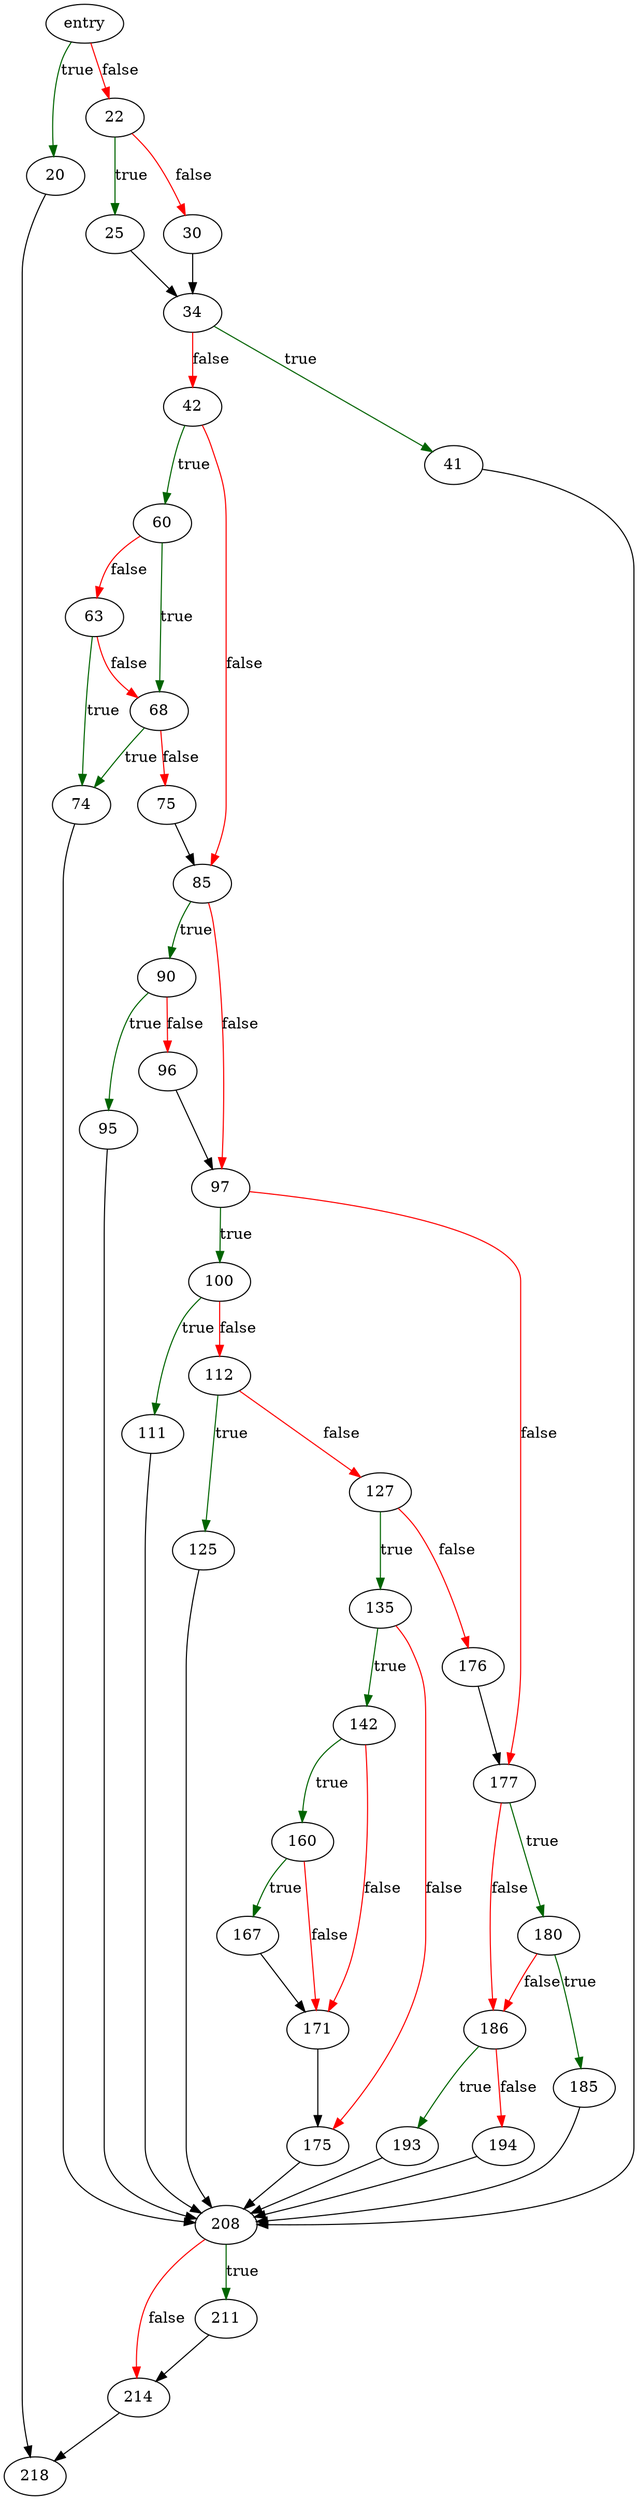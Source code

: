 digraph "freePage2" {
	// Node definitions.
	3 [label=entry];
	20;
	22;
	25;
	30;
	34;
	41;
	42;
	60;
	63;
	68;
	74;
	75;
	85;
	90;
	95;
	96;
	97;
	100;
	111;
	112;
	125;
	127;
	135;
	142;
	160;
	167;
	171;
	175;
	176;
	177;
	180;
	185;
	186;
	193;
	194;
	208;
	211;
	214;
	218;

	// Edge definitions.
	3 -> 20 [
		color=darkgreen
		label=true
	];
	3 -> 22 [
		color=red
		label=false
	];
	20 -> 218;
	22 -> 25 [
		color=darkgreen
		label=true
	];
	22 -> 30 [
		color=red
		label=false
	];
	25 -> 34;
	30 -> 34;
	34 -> 41 [
		color=darkgreen
		label=true
	];
	34 -> 42 [
		color=red
		label=false
	];
	41 -> 208;
	42 -> 60 [
		color=darkgreen
		label=true
	];
	42 -> 85 [
		color=red
		label=false
	];
	60 -> 63 [
		color=red
		label=false
	];
	60 -> 68 [
		color=darkgreen
		label=true
	];
	63 -> 68 [
		color=red
		label=false
	];
	63 -> 74 [
		color=darkgreen
		label=true
	];
	68 -> 74 [
		color=darkgreen
		label=true
	];
	68 -> 75 [
		color=red
		label=false
	];
	74 -> 208;
	75 -> 85;
	85 -> 90 [
		color=darkgreen
		label=true
	];
	85 -> 97 [
		color=red
		label=false
	];
	90 -> 95 [
		color=darkgreen
		label=true
	];
	90 -> 96 [
		color=red
		label=false
	];
	95 -> 208;
	96 -> 97;
	97 -> 100 [
		color=darkgreen
		label=true
	];
	97 -> 177 [
		color=red
		label=false
	];
	100 -> 111 [
		color=darkgreen
		label=true
	];
	100 -> 112 [
		color=red
		label=false
	];
	111 -> 208;
	112 -> 125 [
		color=darkgreen
		label=true
	];
	112 -> 127 [
		color=red
		label=false
	];
	125 -> 208;
	127 -> 135 [
		color=darkgreen
		label=true
	];
	127 -> 176 [
		color=red
		label=false
	];
	135 -> 142 [
		color=darkgreen
		label=true
	];
	135 -> 175 [
		color=red
		label=false
	];
	142 -> 160 [
		color=darkgreen
		label=true
	];
	142 -> 171 [
		color=red
		label=false
	];
	160 -> 167 [
		color=darkgreen
		label=true
	];
	160 -> 171 [
		color=red
		label=false
	];
	167 -> 171;
	171 -> 175;
	175 -> 208;
	176 -> 177;
	177 -> 180 [
		color=darkgreen
		label=true
	];
	177 -> 186 [
		color=red
		label=false
	];
	180 -> 185 [
		color=darkgreen
		label=true
	];
	180 -> 186 [
		color=red
		label=false
	];
	185 -> 208;
	186 -> 193 [
		color=darkgreen
		label=true
	];
	186 -> 194 [
		color=red
		label=false
	];
	193 -> 208;
	194 -> 208;
	208 -> 211 [
		color=darkgreen
		label=true
	];
	208 -> 214 [
		color=red
		label=false
	];
	211 -> 214;
	214 -> 218;
}